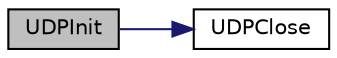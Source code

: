 digraph "UDPInit"
{
  edge [fontname="Helvetica",fontsize="10",labelfontname="Helvetica",labelfontsize="10"];
  node [fontname="Helvetica",fontsize="10",shape=record];
  rankdir="LR";
  Node1 [label="UDPInit",height=0.2,width=0.4,color="black", fillcolor="grey75", style="filled", fontcolor="black"];
  Node1 -> Node2 [color="midnightblue",fontsize="10",style="solid",fontname="Helvetica"];
  Node2 [label="UDPClose",height=0.2,width=0.4,color="black", fillcolor="white", style="filled",URL="$_u_d_p_8c.html#ab324430d82f92d41aec441f45ddf7d0f"];
}
